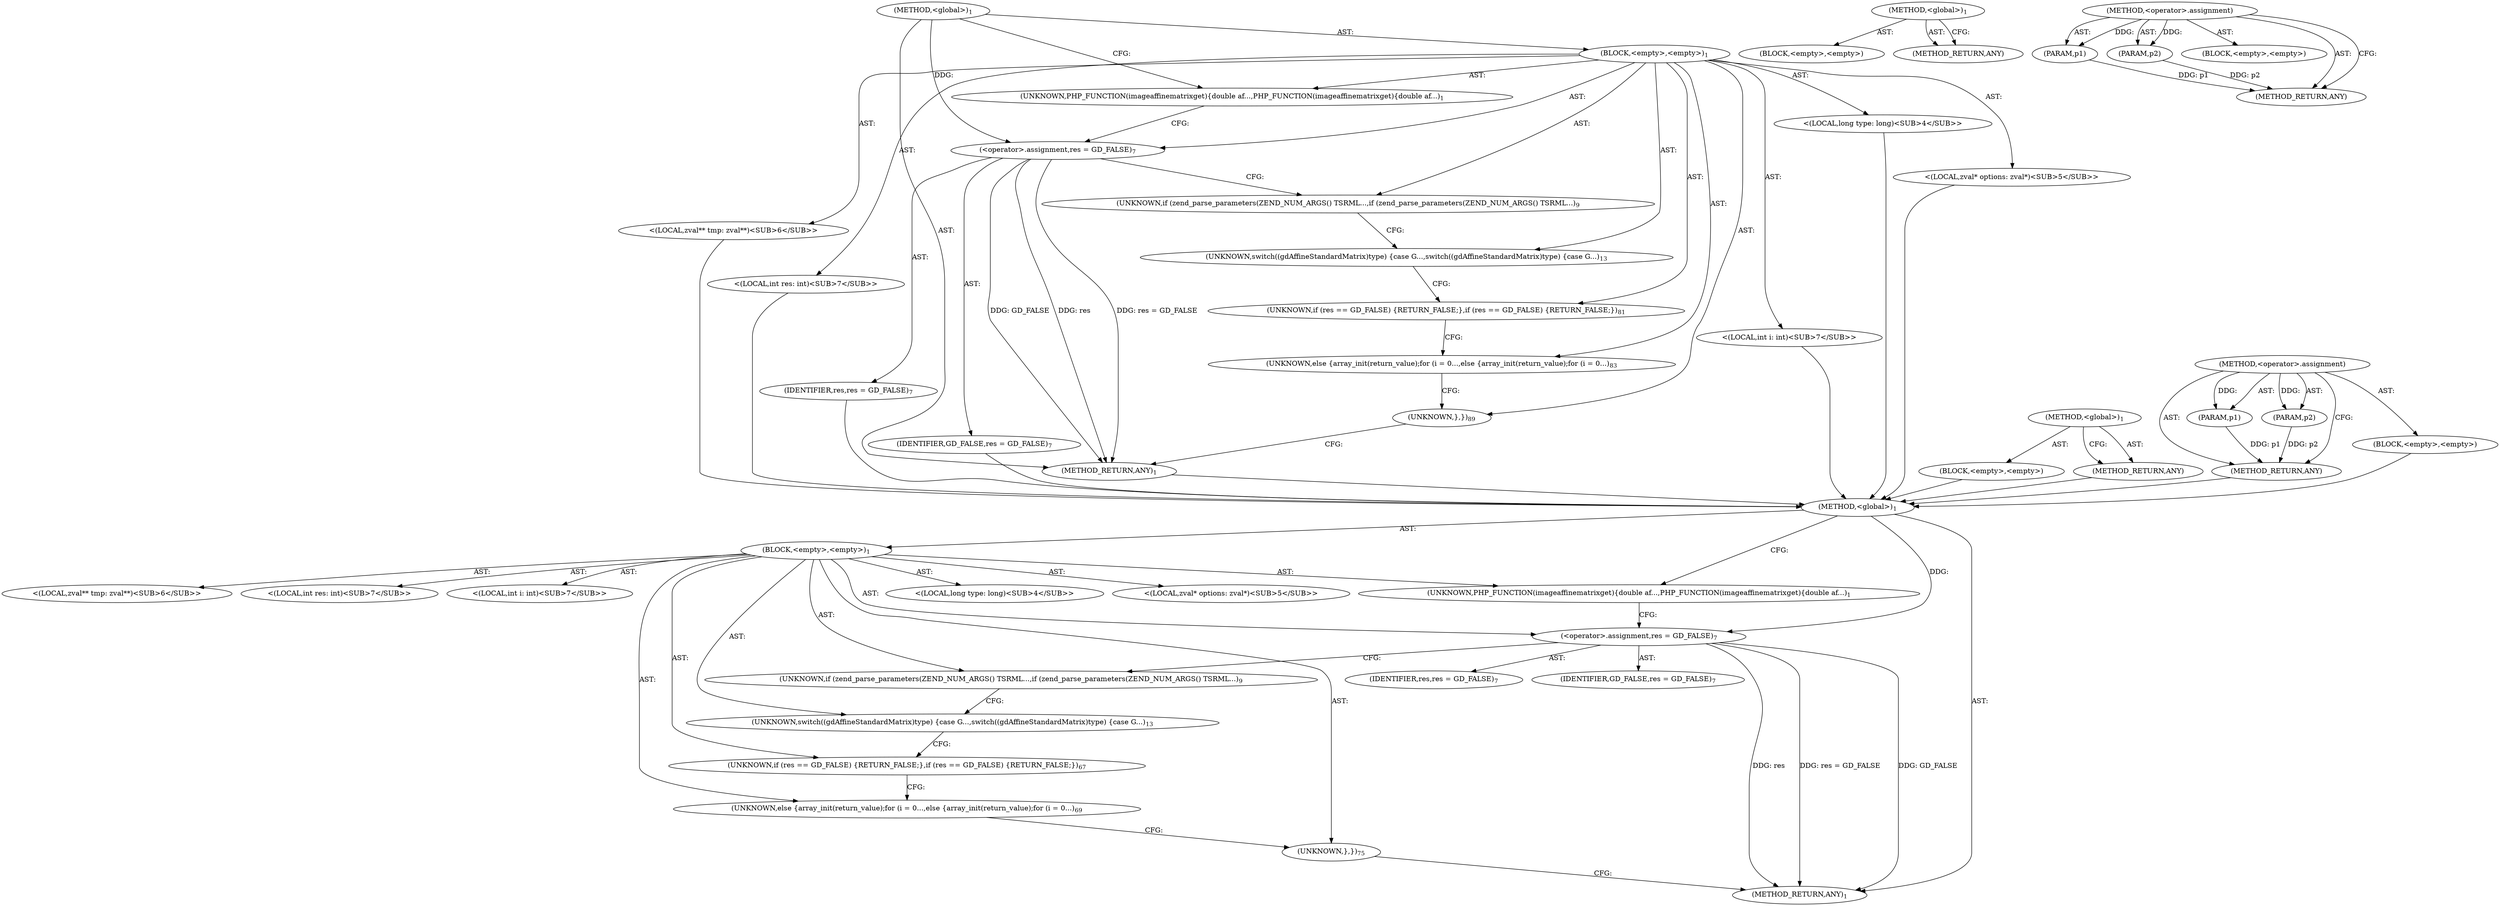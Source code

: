 digraph "&lt;operator&gt;.assignment" {
vulnerable_6 [label=<(METHOD,&lt;global&gt;)<SUB>1</SUB>>];
vulnerable_7 [label=<(BLOCK,&lt;empty&gt;,&lt;empty&gt;)<SUB>1</SUB>>];
vulnerable_8 [label=<(UNKNOWN,PHP_FUNCTION(imageaffinematrixget)
{
	double af...,PHP_FUNCTION(imageaffinematrixget)
{
	double af...)<SUB>1</SUB>>];
vulnerable_9 [label="<(LOCAL,long type: long)<SUB>4</SUB>>"];
vulnerable_10 [label="<(LOCAL,zval* options: zval*)<SUB>5</SUB>>"];
vulnerable_11 [label="<(LOCAL,zval** tmp: zval**)<SUB>6</SUB>>"];
vulnerable_12 [label="<(LOCAL,int res: int)<SUB>7</SUB>>"];
vulnerable_13 [label="<(LOCAL,int i: int)<SUB>7</SUB>>"];
vulnerable_14 [label=<(&lt;operator&gt;.assignment,res = GD_FALSE)<SUB>7</SUB>>];
vulnerable_15 [label=<(IDENTIFIER,res,res = GD_FALSE)<SUB>7</SUB>>];
vulnerable_16 [label=<(IDENTIFIER,GD_FALSE,res = GD_FALSE)<SUB>7</SUB>>];
vulnerable_17 [label=<(UNKNOWN,if (zend_parse_parameters(ZEND_NUM_ARGS() TSRML...,if (zend_parse_parameters(ZEND_NUM_ARGS() TSRML...)<SUB>9</SUB>>];
vulnerable_18 [label=<(UNKNOWN,switch((gdAffineStandardMatrix)type) {
		case G...,switch((gdAffineStandardMatrix)type) {
		case G...)<SUB>13</SUB>>];
vulnerable_19 [label=<(UNKNOWN,if (res == GD_FALSE) {
		RETURN_FALSE;
	},if (res == GD_FALSE) {
		RETURN_FALSE;
	})<SUB>67</SUB>>];
vulnerable_20 [label=<(UNKNOWN,else {
		array_init(return_value);
		for (i = 0...,else {
		array_init(return_value);
		for (i = 0...)<SUB>69</SUB>>];
vulnerable_21 [label=<(UNKNOWN,},})<SUB>75</SUB>>];
vulnerable_22 [label=<(METHOD_RETURN,ANY)<SUB>1</SUB>>];
vulnerable_35 [label=<(METHOD,&lt;global&gt;)<SUB>1</SUB>>];
vulnerable_36 [label=<(BLOCK,&lt;empty&gt;,&lt;empty&gt;)>];
vulnerable_37 [label=<(METHOD_RETURN,ANY)>];
vulnerable_41 [label=<(METHOD,&lt;operator&gt;.assignment)>];
vulnerable_42 [label=<(PARAM,p1)>];
vulnerable_43 [label=<(PARAM,p2)>];
vulnerable_44 [label=<(BLOCK,&lt;empty&gt;,&lt;empty&gt;)>];
vulnerable_45 [label=<(METHOD_RETURN,ANY)>];
fixed_6 [label=<(METHOD,&lt;global&gt;)<SUB>1</SUB>>];
fixed_7 [label=<(BLOCK,&lt;empty&gt;,&lt;empty&gt;)<SUB>1</SUB>>];
fixed_8 [label=<(UNKNOWN,PHP_FUNCTION(imageaffinematrixget)
{
	double af...,PHP_FUNCTION(imageaffinematrixget)
{
	double af...)<SUB>1</SUB>>];
fixed_9 [label="<(LOCAL,long type: long)<SUB>4</SUB>>"];
fixed_10 [label="<(LOCAL,zval* options: zval*)<SUB>5</SUB>>"];
fixed_11 [label="<(LOCAL,zval** tmp: zval**)<SUB>6</SUB>>"];
fixed_12 [label="<(LOCAL,int res: int)<SUB>7</SUB>>"];
fixed_13 [label="<(LOCAL,int i: int)<SUB>7</SUB>>"];
fixed_14 [label=<(&lt;operator&gt;.assignment,res = GD_FALSE)<SUB>7</SUB>>];
fixed_15 [label=<(IDENTIFIER,res,res = GD_FALSE)<SUB>7</SUB>>];
fixed_16 [label=<(IDENTIFIER,GD_FALSE,res = GD_FALSE)<SUB>7</SUB>>];
fixed_17 [label=<(UNKNOWN,if (zend_parse_parameters(ZEND_NUM_ARGS() TSRML...,if (zend_parse_parameters(ZEND_NUM_ARGS() TSRML...)<SUB>9</SUB>>];
fixed_18 [label=<(UNKNOWN,switch((gdAffineStandardMatrix)type) {
		case G...,switch((gdAffineStandardMatrix)type) {
		case G...)<SUB>13</SUB>>];
fixed_19 [label=<(UNKNOWN,if (res == GD_FALSE) {
		RETURN_FALSE;
	},if (res == GD_FALSE) {
		RETURN_FALSE;
	})<SUB>81</SUB>>];
fixed_20 [label=<(UNKNOWN,else {
		array_init(return_value);
		for (i = 0...,else {
		array_init(return_value);
		for (i = 0...)<SUB>83</SUB>>];
fixed_21 [label=<(UNKNOWN,},})<SUB>89</SUB>>];
fixed_22 [label=<(METHOD_RETURN,ANY)<SUB>1</SUB>>];
fixed_35 [label=<(METHOD,&lt;global&gt;)<SUB>1</SUB>>];
fixed_36 [label=<(BLOCK,&lt;empty&gt;,&lt;empty&gt;)>];
fixed_37 [label=<(METHOD_RETURN,ANY)>];
fixed_41 [label=<(METHOD,&lt;operator&gt;.assignment)>];
fixed_42 [label=<(PARAM,p1)>];
fixed_43 [label=<(PARAM,p2)>];
fixed_44 [label=<(BLOCK,&lt;empty&gt;,&lt;empty&gt;)>];
fixed_45 [label=<(METHOD_RETURN,ANY)>];
vulnerable_6 -> vulnerable_7  [key=0, label="AST: "];
vulnerable_6 -> vulnerable_22  [key=0, label="AST: "];
vulnerable_6 -> vulnerable_8  [key=0, label="CFG: "];
vulnerable_6 -> vulnerable_14  [key=0, label="DDG: "];
vulnerable_7 -> vulnerable_8  [key=0, label="AST: "];
vulnerable_7 -> vulnerable_9  [key=0, label="AST: "];
vulnerable_7 -> vulnerable_10  [key=0, label="AST: "];
vulnerable_7 -> vulnerable_11  [key=0, label="AST: "];
vulnerable_7 -> vulnerable_12  [key=0, label="AST: "];
vulnerable_7 -> vulnerable_13  [key=0, label="AST: "];
vulnerable_7 -> vulnerable_14  [key=0, label="AST: "];
vulnerable_7 -> vulnerable_17  [key=0, label="AST: "];
vulnerable_7 -> vulnerable_18  [key=0, label="AST: "];
vulnerable_7 -> vulnerable_19  [key=0, label="AST: "];
vulnerable_7 -> vulnerable_20  [key=0, label="AST: "];
vulnerable_7 -> vulnerable_21  [key=0, label="AST: "];
vulnerable_8 -> vulnerable_14  [key=0, label="CFG: "];
vulnerable_14 -> vulnerable_15  [key=0, label="AST: "];
vulnerable_14 -> vulnerable_16  [key=0, label="AST: "];
vulnerable_14 -> vulnerable_17  [key=0, label="CFG: "];
vulnerable_14 -> vulnerable_22  [key=0, label="DDG: res"];
vulnerable_14 -> vulnerable_22  [key=1, label="DDG: res = GD_FALSE"];
vulnerable_14 -> vulnerable_22  [key=2, label="DDG: GD_FALSE"];
vulnerable_17 -> vulnerable_18  [key=0, label="CFG: "];
vulnerable_18 -> vulnerable_19  [key=0, label="CFG: "];
vulnerable_19 -> vulnerable_20  [key=0, label="CFG: "];
vulnerable_20 -> vulnerable_21  [key=0, label="CFG: "];
vulnerable_21 -> vulnerable_22  [key=0, label="CFG: "];
vulnerable_35 -> vulnerable_36  [key=0, label="AST: "];
vulnerable_35 -> vulnerable_37  [key=0, label="AST: "];
vulnerable_35 -> vulnerable_37  [key=1, label="CFG: "];
vulnerable_41 -> vulnerable_42  [key=0, label="AST: "];
vulnerable_41 -> vulnerable_42  [key=1, label="DDG: "];
vulnerable_41 -> vulnerable_44  [key=0, label="AST: "];
vulnerable_41 -> vulnerable_43  [key=0, label="AST: "];
vulnerable_41 -> vulnerable_43  [key=1, label="DDG: "];
vulnerable_41 -> vulnerable_45  [key=0, label="AST: "];
vulnerable_41 -> vulnerable_45  [key=1, label="CFG: "];
vulnerable_42 -> vulnerable_45  [key=0, label="DDG: p1"];
vulnerable_43 -> vulnerable_45  [key=0, label="DDG: p2"];
fixed_6 -> fixed_7  [key=0, label="AST: "];
fixed_6 -> fixed_22  [key=0, label="AST: "];
fixed_6 -> fixed_8  [key=0, label="CFG: "];
fixed_6 -> fixed_14  [key=0, label="DDG: "];
fixed_7 -> fixed_8  [key=0, label="AST: "];
fixed_7 -> fixed_9  [key=0, label="AST: "];
fixed_7 -> fixed_10  [key=0, label="AST: "];
fixed_7 -> fixed_11  [key=0, label="AST: "];
fixed_7 -> fixed_12  [key=0, label="AST: "];
fixed_7 -> fixed_13  [key=0, label="AST: "];
fixed_7 -> fixed_14  [key=0, label="AST: "];
fixed_7 -> fixed_17  [key=0, label="AST: "];
fixed_7 -> fixed_18  [key=0, label="AST: "];
fixed_7 -> fixed_19  [key=0, label="AST: "];
fixed_7 -> fixed_20  [key=0, label="AST: "];
fixed_7 -> fixed_21  [key=0, label="AST: "];
fixed_8 -> fixed_14  [key=0, label="CFG: "];
fixed_9 -> vulnerable_6  [key=0];
fixed_10 -> vulnerable_6  [key=0];
fixed_11 -> vulnerable_6  [key=0];
fixed_12 -> vulnerable_6  [key=0];
fixed_13 -> vulnerable_6  [key=0];
fixed_14 -> fixed_15  [key=0, label="AST: "];
fixed_14 -> fixed_16  [key=0, label="AST: "];
fixed_14 -> fixed_17  [key=0, label="CFG: "];
fixed_14 -> fixed_22  [key=0, label="DDG: res"];
fixed_14 -> fixed_22  [key=1, label="DDG: res = GD_FALSE"];
fixed_14 -> fixed_22  [key=2, label="DDG: GD_FALSE"];
fixed_15 -> vulnerable_6  [key=0];
fixed_16 -> vulnerable_6  [key=0];
fixed_17 -> fixed_18  [key=0, label="CFG: "];
fixed_18 -> fixed_19  [key=0, label="CFG: "];
fixed_19 -> fixed_20  [key=0, label="CFG: "];
fixed_20 -> fixed_21  [key=0, label="CFG: "];
fixed_21 -> fixed_22  [key=0, label="CFG: "];
fixed_22 -> vulnerable_6  [key=0];
fixed_35 -> fixed_36  [key=0, label="AST: "];
fixed_35 -> fixed_37  [key=0, label="AST: "];
fixed_35 -> fixed_37  [key=1, label="CFG: "];
fixed_36 -> vulnerable_6  [key=0];
fixed_37 -> vulnerable_6  [key=0];
fixed_41 -> fixed_42  [key=0, label="AST: "];
fixed_41 -> fixed_42  [key=1, label="DDG: "];
fixed_41 -> fixed_44  [key=0, label="AST: "];
fixed_41 -> fixed_43  [key=0, label="AST: "];
fixed_41 -> fixed_43  [key=1, label="DDG: "];
fixed_41 -> fixed_45  [key=0, label="AST: "];
fixed_41 -> fixed_45  [key=1, label="CFG: "];
fixed_42 -> fixed_45  [key=0, label="DDG: p1"];
fixed_43 -> fixed_45  [key=0, label="DDG: p2"];
fixed_44 -> vulnerable_6  [key=0];
fixed_45 -> vulnerable_6  [key=0];
}
